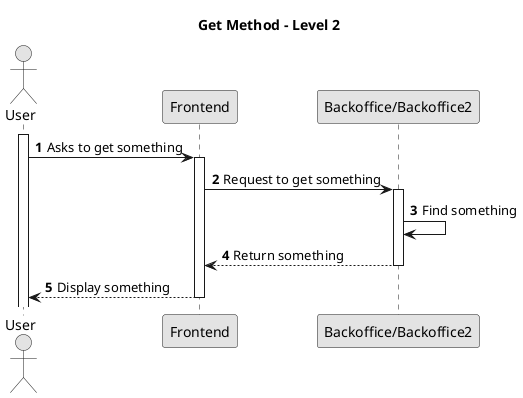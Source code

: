 @startuml

skinparam monochrome true
skinparam packageStyle rectangle
skinparam shadowing false

title Get Method - Level 2

autonumber

actor "User" as User
participant "Frontend" as FE
participant "Backoffice/Backoffice2" as BE

activate User

    User -> FE : Asks to get something
    activate FE

        FE -> BE : Request to get something
        activate BE

            BE -> BE : Find something

            BE --> FE : Return something
            deactivate BE

    FE --> User : Display something
    deactivate FE
@enduml
